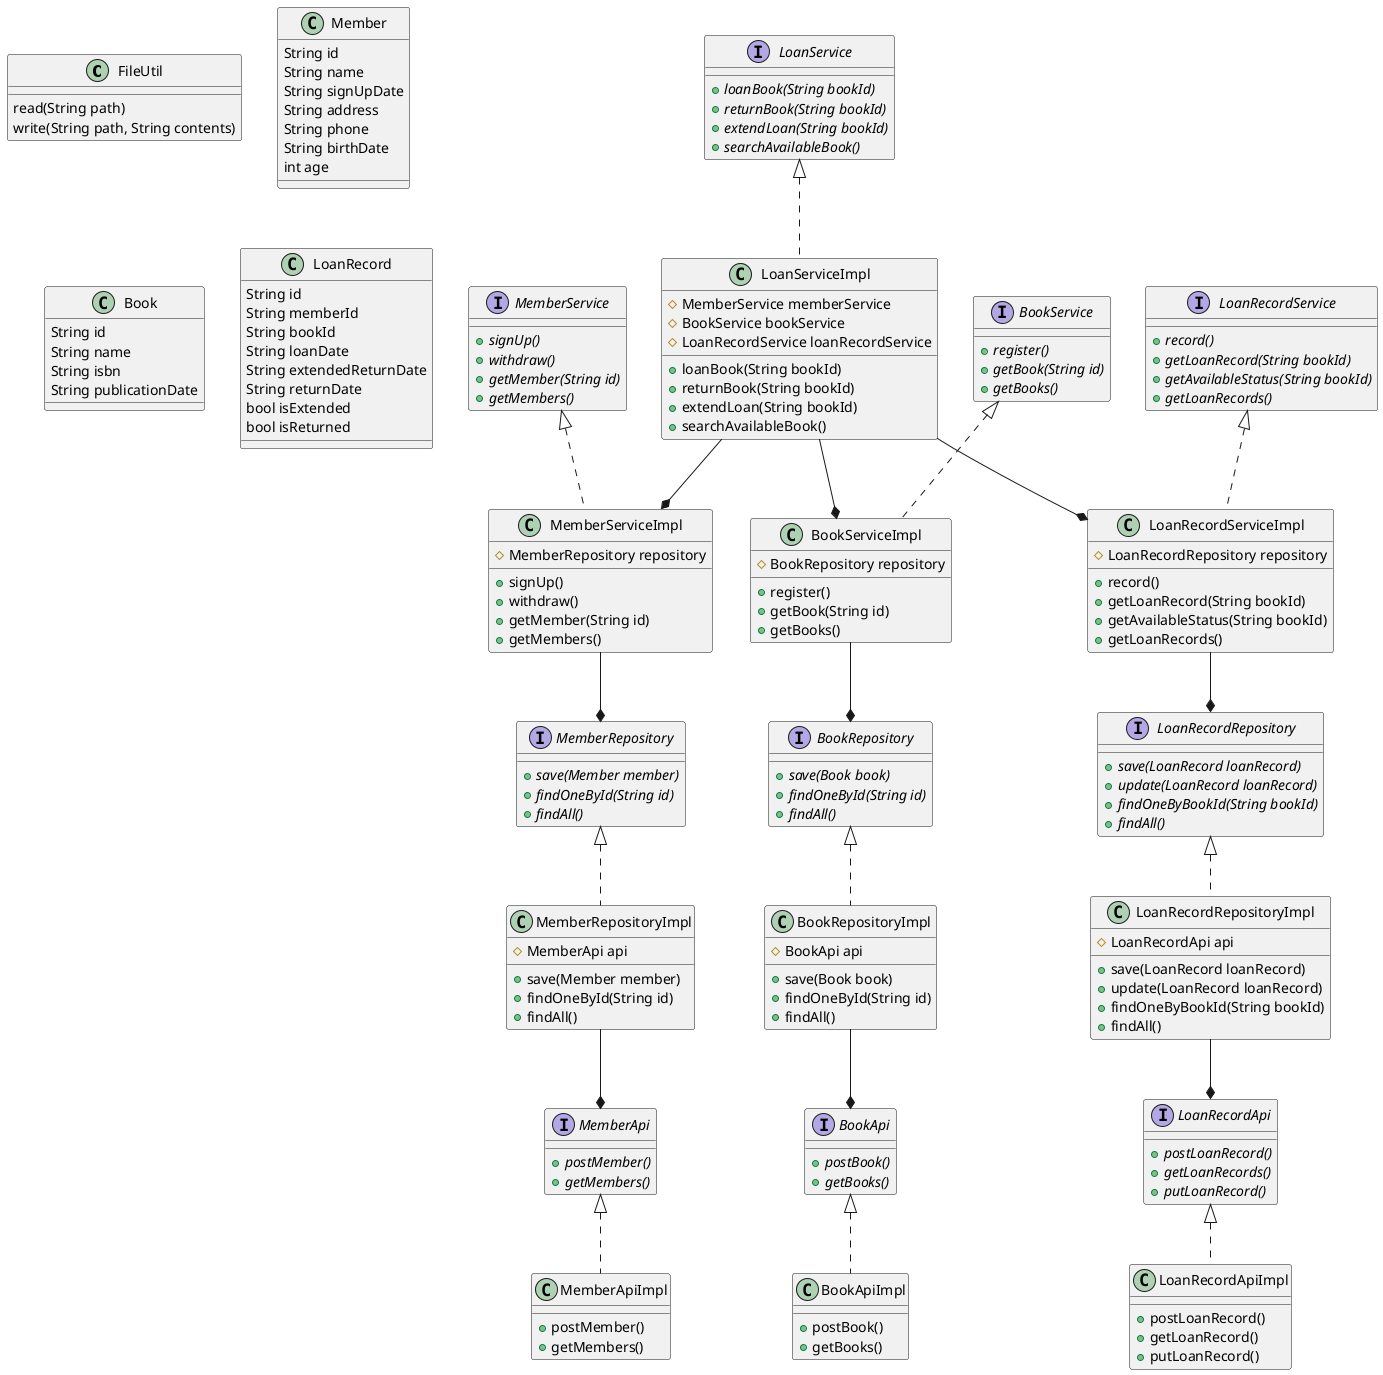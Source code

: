 @startuml
class FileUtil {
    read(String path)
    write(String path, String contents)
}

class Member {
    String id
    String name
    String signUpDate
    String address
    String phone
    String birthDate
    int age
}

class Book {
    String id
    String name
    String isbn
    String publicationDate
}

class LoanRecord {
    String id
    String memberId
    String bookId
    String loanDate
    String extendedReturnDate
    String returnDate
    bool isExtended
    bool isReturned
}

interface MemberApi {
    {abstract} +postMember()
    {abstract} +getMembers()
}

interface BookApi {
    {abstract} +postBook()
    {abstract} +getBooks()
}

interface LoanRecordApi {
    {abstract} +postLoanRecord()
    {abstract} +getLoanRecords()
    {abstract} +putLoanRecord()
}

class MemberApiImpl implements MemberApi  {
    +postMember()
    +getMembers()
}

class BookApiImpl  implements BookApi {
    +postBook()
    +getBooks()
}

class LoanRecordApiImpl  implements LoanRecordApi {
    +postLoanRecord()
    +getLoanRecord()
    +putLoanRecord()
}

interface MemberRepository {
    {abstract} +save(Member member)
    {abstract} +findOneById(String id)
    {abstract} +findAll()
}

interface BookRepository {
    {abstract} +save(Book book)
    {abstract} +findOneById(String id)
    {abstract} +findAll()
}

interface LoanRecordRepository {
    {abstract} +save(LoanRecord loanRecord)
    {abstract} +update(LoanRecord loanRecord)
    {abstract} +findOneByBookId(String bookId)
    {abstract} +findAll()
}

class MemberRepositoryImpl implements MemberRepository {
     #MemberApi api

     +save(Member member)
     +findOneById(String id)
     +findAll()
}

class BookRepositoryImpl implements BookRepository {
     #BookApi api

     +save(Book book)
     +findOneById(String id)
     +findAll()
}

class LoanRecordRepositoryImpl implements LoanRecordRepository {
     #LoanRecordApi api

    +save(LoanRecord loanRecord)
    +update(LoanRecord loanRecord)
    +findOneByBookId(String bookId)
    +findAll()
}

MemberRepositoryImpl --* MemberApi
BookRepositoryImpl --* BookApi
LoanRecordRepositoryImpl --* LoanRecordApi

interface MemberService {
    {abstract} +signUp()
    {abstract} +withdraw()
    {abstract} +getMember(String id)
    {abstract} +getMembers()
}

interface BookService {
    {abstract} +register()
    {abstract} +getBook(String id)
    {abstract} +getBooks()
}

interface LoanRecordService {
   {abstract} +record()
   {abstract} +getLoanRecord(String bookId)
   {abstract} +getAvailableStatus(String bookId)
   {abstract} +getLoanRecords()
}

class MemberServiceImpl implements MemberService {
    #MemberRepository repository

    +signUp()
    +withdraw()
    +getMember(String id)
    +getMembers()
}

class BookServiceImpl implements BookService {
    #BookRepository repository

    +register()
    +getBook(String id)
    +getBooks()
}

class LoanRecordServiceImpl implements LoanRecordService {
    #LoanRecordRepository repository

    +record()
    +getLoanRecord(String bookId)
    +getAvailableStatus(String bookId)
    +getLoanRecords()
}

MemberServiceImpl --* MemberRepository
BookServiceImpl --* BookRepository
LoanRecordServiceImpl --* LoanRecordRepository

interface LoanService {
    {abstract} +loanBook(String bookId)
    {abstract} +returnBook(String bookId)
    {abstract} +extendLoan(String bookId)
    {abstract} +searchAvailableBook()
}

class LoanServiceImpl implements LoanService {
    #MemberService memberService
    #BookService bookService
    #LoanRecordService loanRecordService

    +loanBook(String bookId)
    +returnBook(String bookId)
    +extendLoan(String bookId)
    +searchAvailableBook()
}

LoanServiceImpl --* MemberServiceImpl
LoanServiceImpl --* BookServiceImpl
LoanServiceImpl --* LoanRecordServiceImpl

@enduml